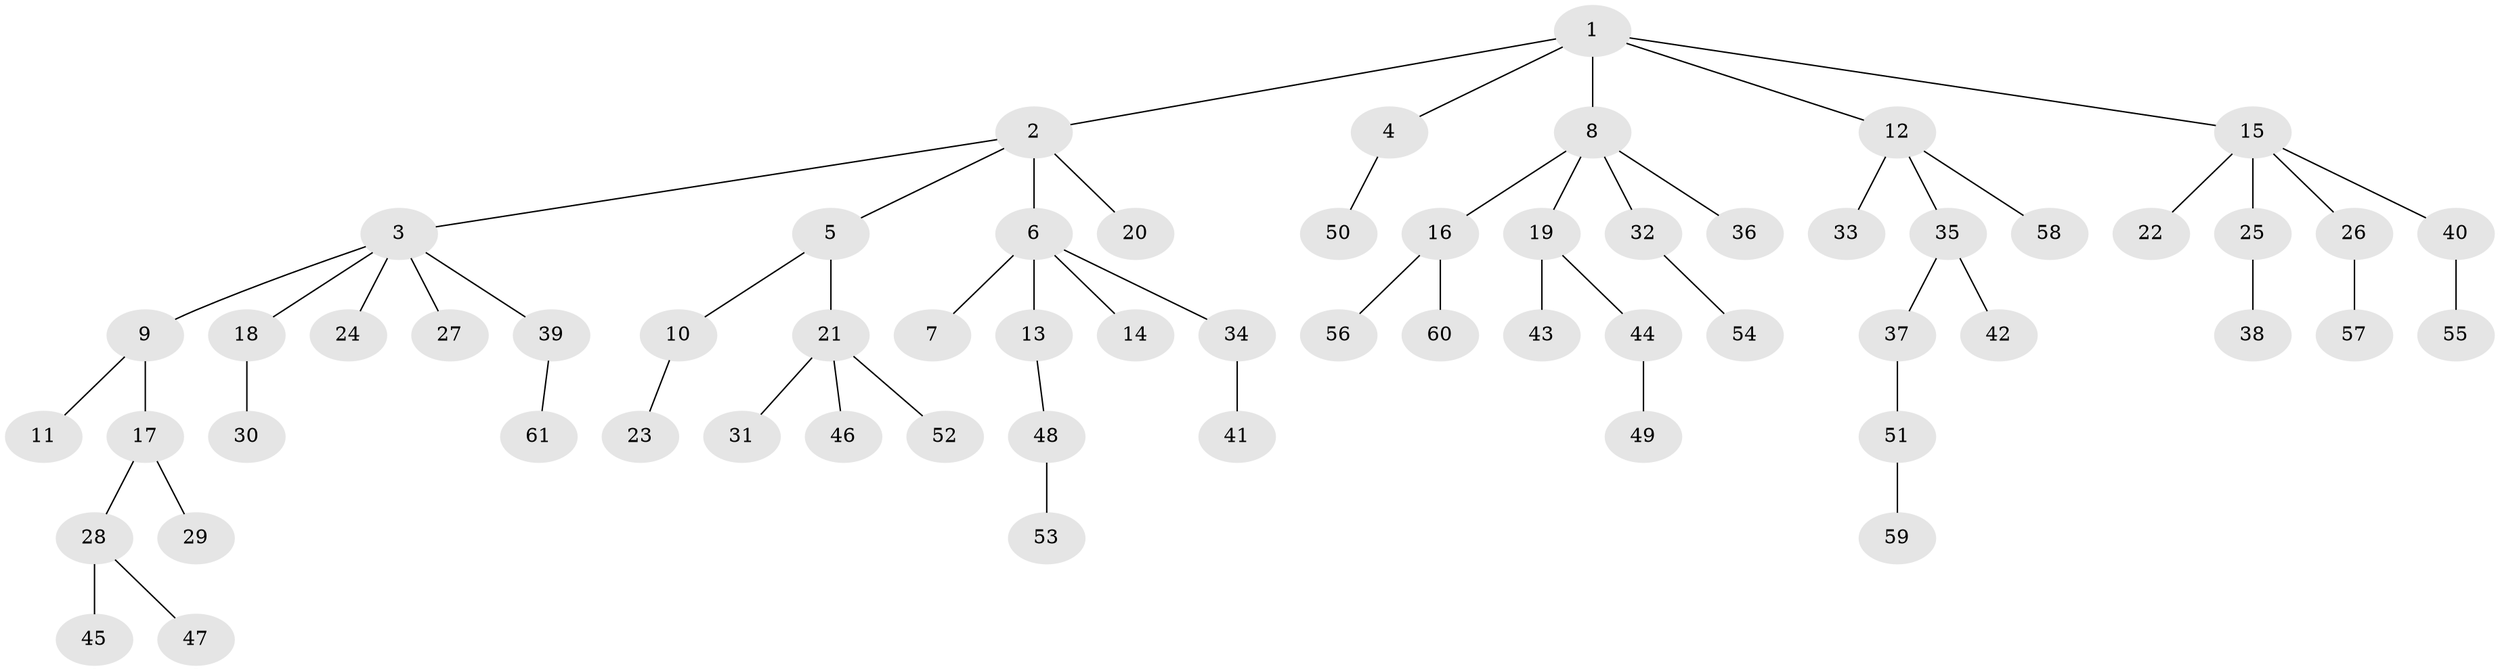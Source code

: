 // original degree distribution, {3: 0.1271186440677966, 4: 0.09322033898305085, 6: 0.01694915254237288, 7: 0.00847457627118644, 2: 0.2796610169491525, 5: 0.00847457627118644, 1: 0.4661016949152542}
// Generated by graph-tools (version 1.1) at 2025/36/03/09/25 02:36:55]
// undirected, 61 vertices, 60 edges
graph export_dot {
graph [start="1"]
  node [color=gray90,style=filled];
  1;
  2;
  3;
  4;
  5;
  6;
  7;
  8;
  9;
  10;
  11;
  12;
  13;
  14;
  15;
  16;
  17;
  18;
  19;
  20;
  21;
  22;
  23;
  24;
  25;
  26;
  27;
  28;
  29;
  30;
  31;
  32;
  33;
  34;
  35;
  36;
  37;
  38;
  39;
  40;
  41;
  42;
  43;
  44;
  45;
  46;
  47;
  48;
  49;
  50;
  51;
  52;
  53;
  54;
  55;
  56;
  57;
  58;
  59;
  60;
  61;
  1 -- 2 [weight=1.0];
  1 -- 4 [weight=1.0];
  1 -- 8 [weight=1.0];
  1 -- 12 [weight=1.0];
  1 -- 15 [weight=1.0];
  2 -- 3 [weight=1.0];
  2 -- 5 [weight=1.0];
  2 -- 6 [weight=1.0];
  2 -- 20 [weight=1.0];
  3 -- 9 [weight=1.0];
  3 -- 18 [weight=1.0];
  3 -- 24 [weight=1.0];
  3 -- 27 [weight=1.0];
  3 -- 39 [weight=1.0];
  4 -- 50 [weight=1.0];
  5 -- 10 [weight=1.0];
  5 -- 21 [weight=1.0];
  6 -- 7 [weight=1.0];
  6 -- 13 [weight=1.0];
  6 -- 14 [weight=1.0];
  6 -- 34 [weight=1.0];
  8 -- 16 [weight=1.0];
  8 -- 19 [weight=1.0];
  8 -- 32 [weight=1.0];
  8 -- 36 [weight=1.0];
  9 -- 11 [weight=1.0];
  9 -- 17 [weight=1.0];
  10 -- 23 [weight=1.0];
  12 -- 33 [weight=1.0];
  12 -- 35 [weight=1.0];
  12 -- 58 [weight=1.0];
  13 -- 48 [weight=1.0];
  15 -- 22 [weight=1.0];
  15 -- 25 [weight=1.0];
  15 -- 26 [weight=1.0];
  15 -- 40 [weight=1.0];
  16 -- 56 [weight=1.0];
  16 -- 60 [weight=1.0];
  17 -- 28 [weight=1.0];
  17 -- 29 [weight=1.0];
  18 -- 30 [weight=2.0];
  19 -- 43 [weight=3.0];
  19 -- 44 [weight=1.0];
  21 -- 31 [weight=1.0];
  21 -- 46 [weight=1.0];
  21 -- 52 [weight=1.0];
  25 -- 38 [weight=1.0];
  26 -- 57 [weight=1.0];
  28 -- 45 [weight=3.0];
  28 -- 47 [weight=1.0];
  32 -- 54 [weight=1.0];
  34 -- 41 [weight=2.0];
  35 -- 37 [weight=1.0];
  35 -- 42 [weight=1.0];
  37 -- 51 [weight=1.0];
  39 -- 61 [weight=1.0];
  40 -- 55 [weight=1.0];
  44 -- 49 [weight=2.0];
  48 -- 53 [weight=1.0];
  51 -- 59 [weight=1.0];
}
